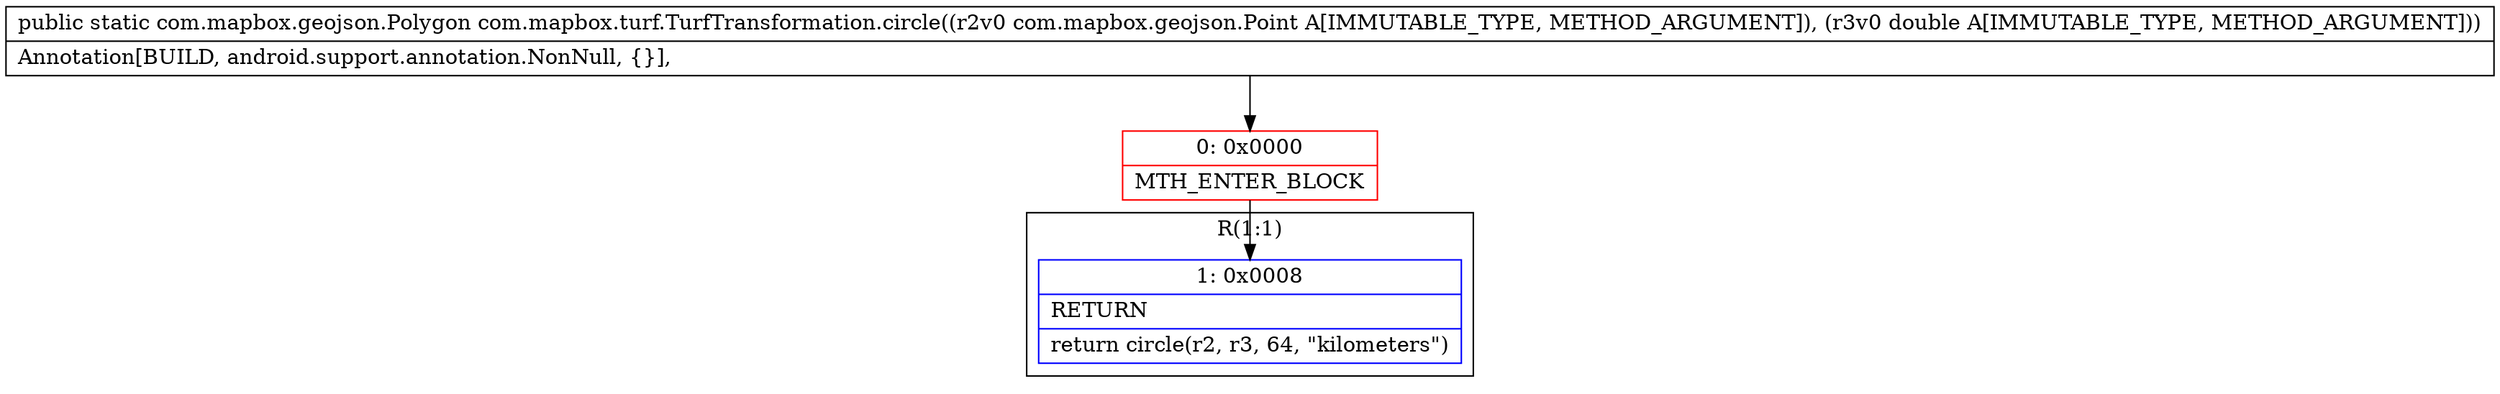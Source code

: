 digraph "CFG forcom.mapbox.turf.TurfTransformation.circle(Lcom\/mapbox\/geojson\/Point;D)Lcom\/mapbox\/geojson\/Polygon;" {
subgraph cluster_Region_1058573275 {
label = "R(1:1)";
node [shape=record,color=blue];
Node_1 [shape=record,label="{1\:\ 0x0008|RETURN\l|return circle(r2, r3, 64, \"kilometers\")\l}"];
}
Node_0 [shape=record,color=red,label="{0\:\ 0x0000|MTH_ENTER_BLOCK\l}"];
MethodNode[shape=record,label="{public static com.mapbox.geojson.Polygon com.mapbox.turf.TurfTransformation.circle((r2v0 com.mapbox.geojson.Point A[IMMUTABLE_TYPE, METHOD_ARGUMENT]), (r3v0 double A[IMMUTABLE_TYPE, METHOD_ARGUMENT]))  | Annotation[BUILD, android.support.annotation.NonNull, \{\}], \l}"];
MethodNode -> Node_0;
Node_0 -> Node_1;
}

